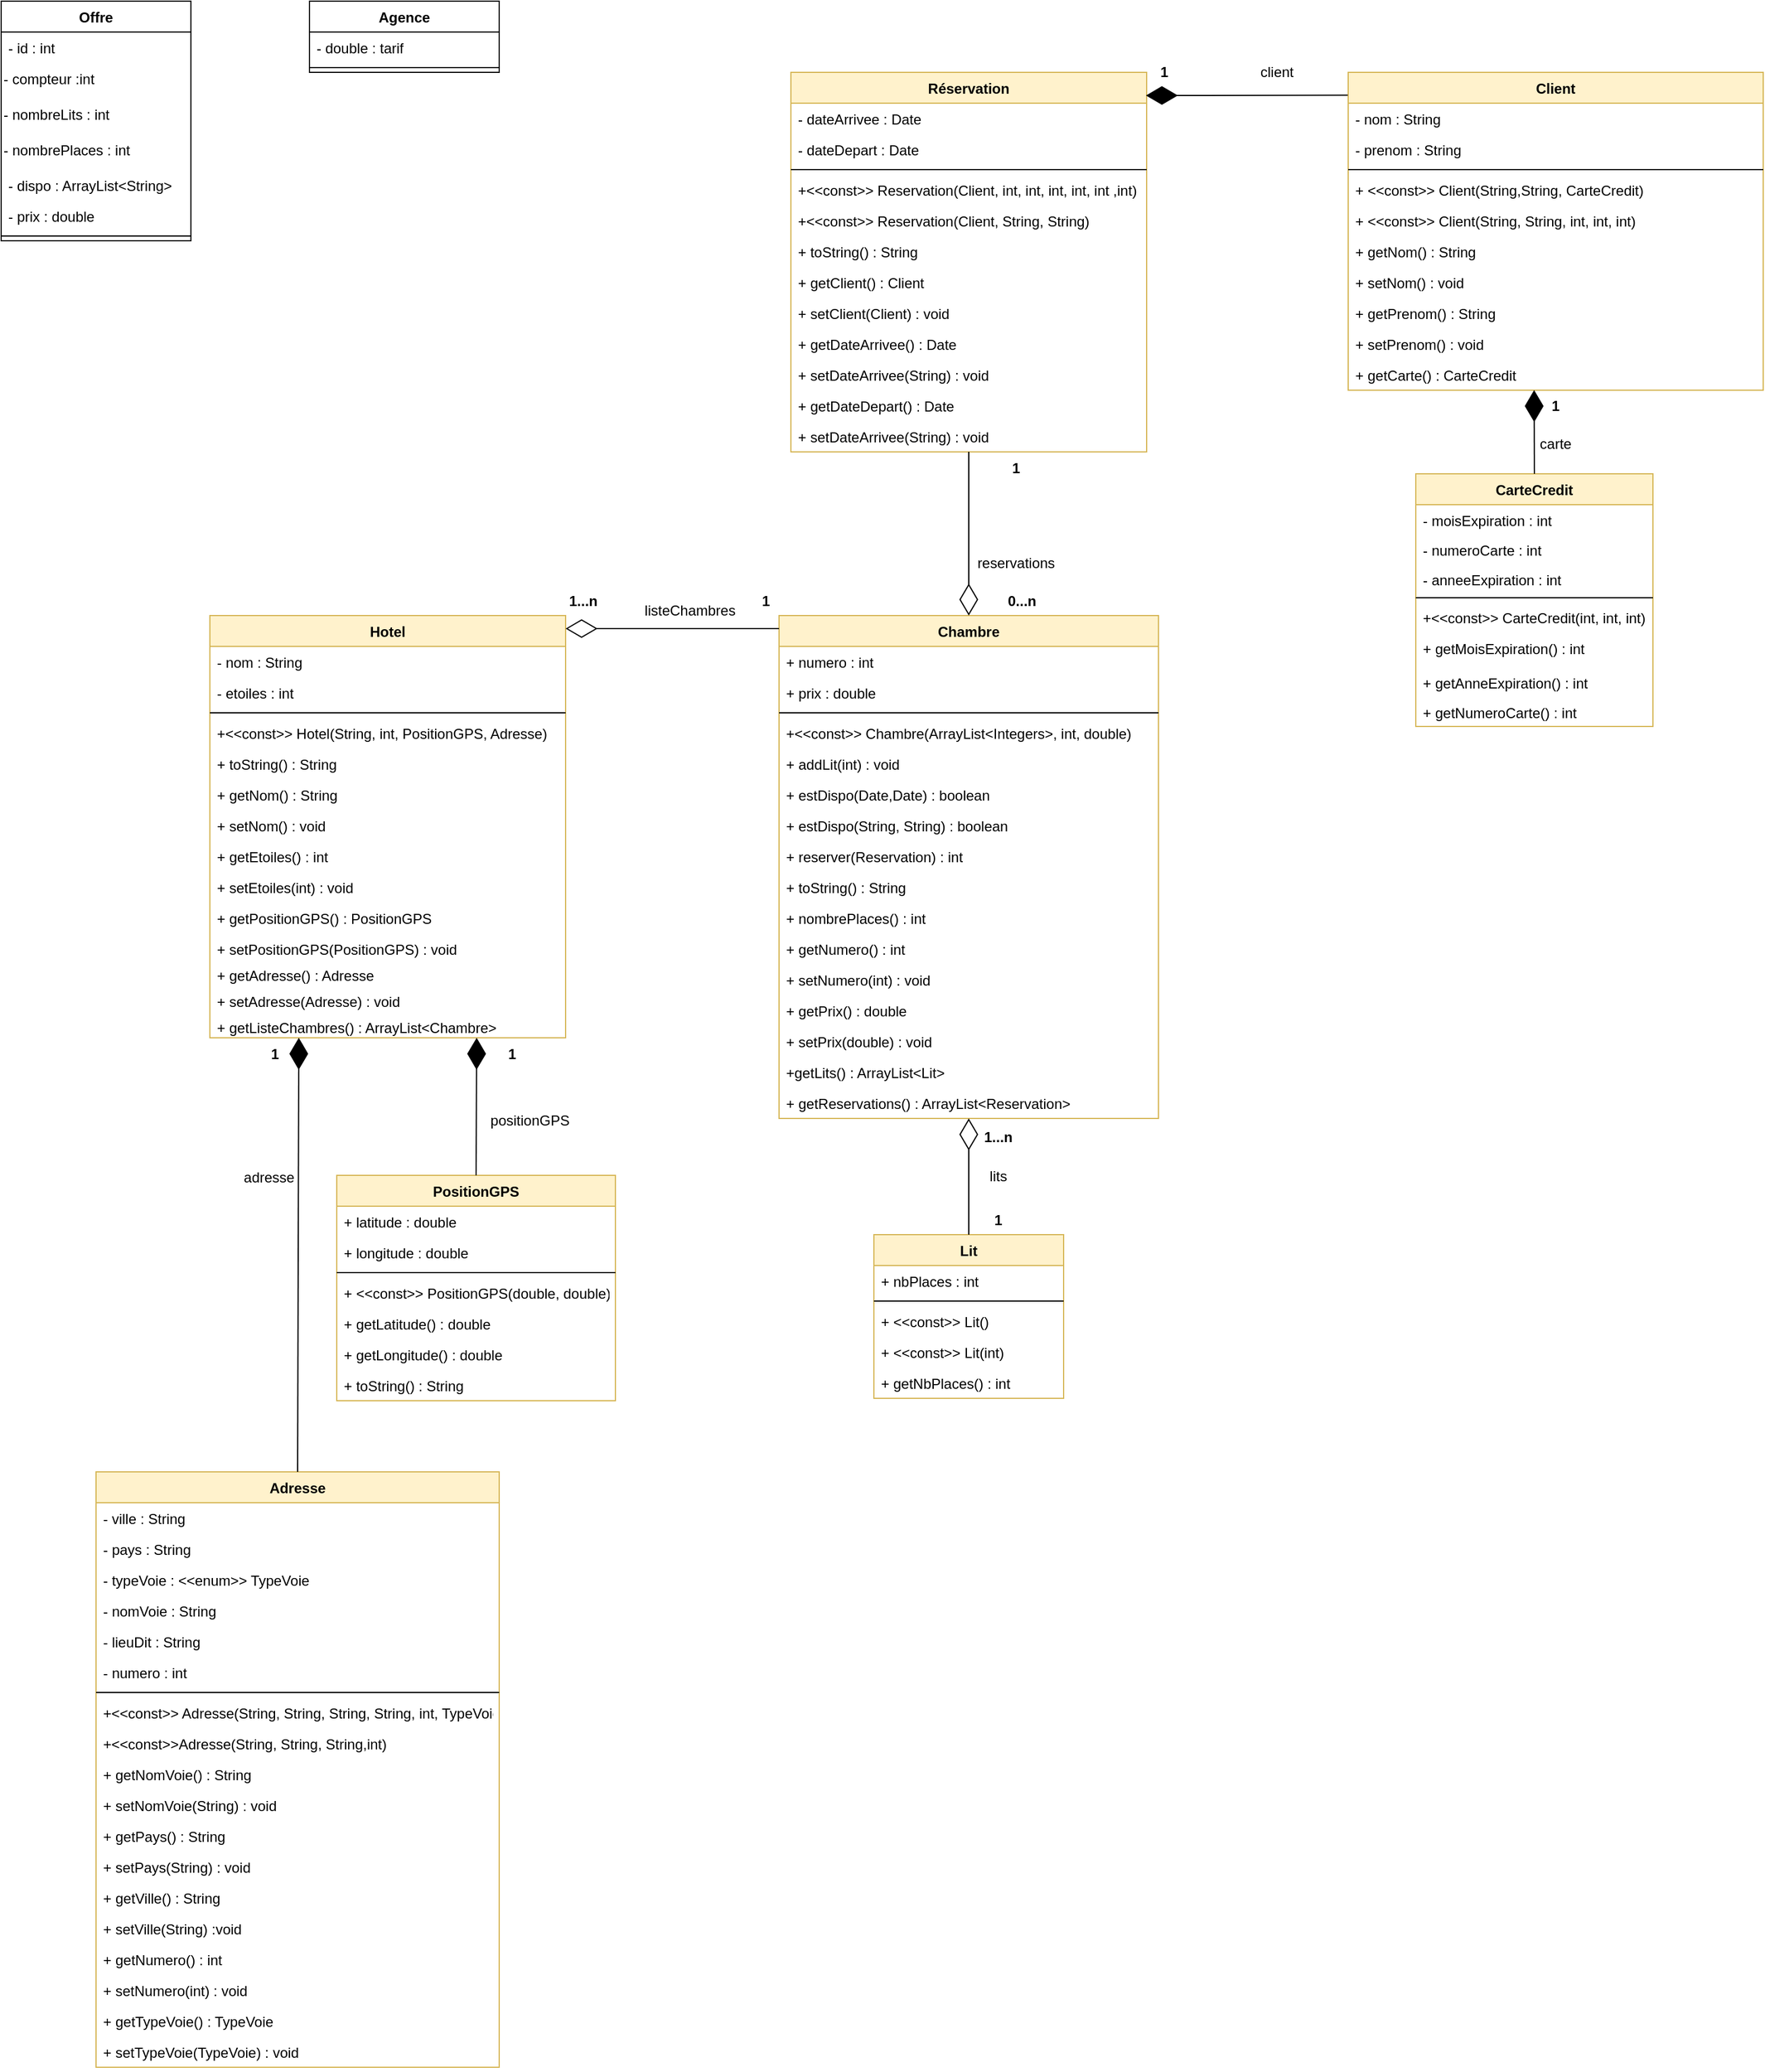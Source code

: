 <mxfile version="15.9.1" type="github">
  <diagram id="Xhoym6ci3_DiR0_Iyr-P" name="Q1.1">
    <mxGraphModel dx="1500" dy="1566" grid="1" gridSize="10" guides="1" tooltips="1" connect="1" arrows="1" fold="1" page="1" pageScale="1" pageWidth="827" pageHeight="1169" math="0" shadow="0">
      <root>
        <mxCell id="0" />
        <mxCell id="1" parent="0" />
        <mxCell id="E9WlgsvLO9TbbXXH-njv-1" value="Hotel" style="swimlane;fontStyle=1;align=center;verticalAlign=top;childLayout=stackLayout;horizontal=1;startSize=26;horizontalStack=0;resizeParent=1;resizeParentMax=0;resizeLast=0;collapsible=1;marginBottom=0;fillColor=#fff2cc;strokeColor=#d6b656;" parent="1" vertex="1">
          <mxGeometry x="-40" y="-112" width="300" height="356" as="geometry" />
        </mxCell>
        <mxCell id="E9WlgsvLO9TbbXXH-njv-2" value="- nom : String" style="text;strokeColor=none;fillColor=none;align=left;verticalAlign=top;spacingLeft=4;spacingRight=4;overflow=hidden;rotatable=0;points=[[0,0.5],[1,0.5]];portConstraint=eastwest;" parent="E9WlgsvLO9TbbXXH-njv-1" vertex="1">
          <mxGeometry y="26" width="300" height="26" as="geometry" />
        </mxCell>
        <mxCell id="E9WlgsvLO9TbbXXH-njv-7" value="- etoiles : int" style="text;strokeColor=none;fillColor=none;align=left;verticalAlign=top;spacingLeft=4;spacingRight=4;overflow=hidden;rotatable=0;points=[[0,0.5],[1,0.5]];portConstraint=eastwest;" parent="E9WlgsvLO9TbbXXH-njv-1" vertex="1">
          <mxGeometry y="52" width="300" height="26" as="geometry" />
        </mxCell>
        <mxCell id="E9WlgsvLO9TbbXXH-njv-3" value="" style="line;strokeWidth=1;fillColor=none;align=left;verticalAlign=middle;spacingTop=-1;spacingLeft=3;spacingRight=3;rotatable=0;labelPosition=right;points=[];portConstraint=eastwest;" parent="E9WlgsvLO9TbbXXH-njv-1" vertex="1">
          <mxGeometry y="78" width="300" height="8" as="geometry" />
        </mxCell>
        <mxCell id="7v6BkQPP-0hGDXtZjxID-53" value="+&lt;&lt;const&gt;&gt; Hotel(String, int, PositionGPS, Adresse)" style="text;strokeColor=none;fillColor=none;align=left;verticalAlign=top;spacingLeft=4;spacingRight=4;overflow=hidden;rotatable=0;points=[[0,0.5],[1,0.5]];portConstraint=eastwest;" parent="E9WlgsvLO9TbbXXH-njv-1" vertex="1">
          <mxGeometry y="86" width="300" height="26" as="geometry" />
        </mxCell>
        <mxCell id="7v6BkQPP-0hGDXtZjxID-54" value="+ toString() : String" style="text;strokeColor=none;fillColor=none;align=left;verticalAlign=top;spacingLeft=4;spacingRight=4;overflow=hidden;rotatable=0;points=[[0,0.5],[1,0.5]];portConstraint=eastwest;" parent="E9WlgsvLO9TbbXXH-njv-1" vertex="1">
          <mxGeometry y="112" width="300" height="26" as="geometry" />
        </mxCell>
        <mxCell id="7v6BkQPP-0hGDXtZjxID-55" value="+ getNom() : String" style="text;strokeColor=none;fillColor=none;align=left;verticalAlign=top;spacingLeft=4;spacingRight=4;overflow=hidden;rotatable=0;points=[[0,0.5],[1,0.5]];portConstraint=eastwest;" parent="E9WlgsvLO9TbbXXH-njv-1" vertex="1">
          <mxGeometry y="138" width="300" height="26" as="geometry" />
        </mxCell>
        <mxCell id="7v6BkQPP-0hGDXtZjxID-56" value="+ setNom() : void" style="text;strokeColor=none;fillColor=none;align=left;verticalAlign=top;spacingLeft=4;spacingRight=4;overflow=hidden;rotatable=0;points=[[0,0.5],[1,0.5]];portConstraint=eastwest;" parent="E9WlgsvLO9TbbXXH-njv-1" vertex="1">
          <mxGeometry y="164" width="300" height="26" as="geometry" />
        </mxCell>
        <mxCell id="7v6BkQPP-0hGDXtZjxID-57" value="+ getEtoiles() : int" style="text;strokeColor=none;fillColor=none;align=left;verticalAlign=top;spacingLeft=4;spacingRight=4;overflow=hidden;rotatable=0;points=[[0,0.5],[1,0.5]];portConstraint=eastwest;" parent="E9WlgsvLO9TbbXXH-njv-1" vertex="1">
          <mxGeometry y="190" width="300" height="26" as="geometry" />
        </mxCell>
        <mxCell id="7v6BkQPP-0hGDXtZjxID-58" value="+ setEtoiles(int) : void" style="text;strokeColor=none;fillColor=none;align=left;verticalAlign=top;spacingLeft=4;spacingRight=4;overflow=hidden;rotatable=0;points=[[0,0.5],[1,0.5]];portConstraint=eastwest;" parent="E9WlgsvLO9TbbXXH-njv-1" vertex="1">
          <mxGeometry y="216" width="300" height="26" as="geometry" />
        </mxCell>
        <mxCell id="7v6BkQPP-0hGDXtZjxID-59" value="+ getPositionGPS() : PositionGPS" style="text;strokeColor=none;fillColor=none;align=left;verticalAlign=top;spacingLeft=4;spacingRight=4;overflow=hidden;rotatable=0;points=[[0,0.5],[1,0.5]];portConstraint=eastwest;" parent="E9WlgsvLO9TbbXXH-njv-1" vertex="1">
          <mxGeometry y="242" width="300" height="26" as="geometry" />
        </mxCell>
        <mxCell id="7v6BkQPP-0hGDXtZjxID-60" value="+ setPositionGPS(PositionGPS) : void" style="text;strokeColor=none;fillColor=none;align=left;verticalAlign=top;spacingLeft=4;spacingRight=4;overflow=hidden;rotatable=0;points=[[0,0.5],[1,0.5]];portConstraint=eastwest;" parent="E9WlgsvLO9TbbXXH-njv-1" vertex="1">
          <mxGeometry y="268" width="300" height="22" as="geometry" />
        </mxCell>
        <mxCell id="7v6BkQPP-0hGDXtZjxID-61" value="+ getAdresse() : Adresse" style="text;strokeColor=none;fillColor=none;align=left;verticalAlign=top;spacingLeft=4;spacingRight=4;overflow=hidden;rotatable=0;points=[[0,0.5],[1,0.5]];portConstraint=eastwest;" parent="E9WlgsvLO9TbbXXH-njv-1" vertex="1">
          <mxGeometry y="290" width="300" height="22" as="geometry" />
        </mxCell>
        <mxCell id="7v6BkQPP-0hGDXtZjxID-62" value="+ setAdresse(Adresse) : void" style="text;strokeColor=none;fillColor=none;align=left;verticalAlign=top;spacingLeft=4;spacingRight=4;overflow=hidden;rotatable=0;points=[[0,0.5],[1,0.5]];portConstraint=eastwest;" parent="E9WlgsvLO9TbbXXH-njv-1" vertex="1">
          <mxGeometry y="312" width="300" height="22" as="geometry" />
        </mxCell>
        <mxCell id="7v6BkQPP-0hGDXtZjxID-63" value="+ getListeChambres() : ArrayList&lt;Chambre&gt;" style="text;strokeColor=none;fillColor=none;align=left;verticalAlign=top;spacingLeft=4;spacingRight=4;overflow=hidden;rotatable=0;points=[[0,0.5],[1,0.5]];portConstraint=eastwest;" parent="E9WlgsvLO9TbbXXH-njv-1" vertex="1">
          <mxGeometry y="334" width="300" height="22" as="geometry" />
        </mxCell>
        <mxCell id="E9WlgsvLO9TbbXXH-njv-8" value="Adresse" style="swimlane;fontStyle=1;align=center;verticalAlign=top;childLayout=stackLayout;horizontal=1;startSize=26;horizontalStack=0;resizeParent=1;resizeParentMax=0;resizeLast=0;collapsible=1;marginBottom=0;fillColor=#fff2cc;strokeColor=#d6b656;" parent="1" vertex="1">
          <mxGeometry x="-136" y="610" width="340" height="502" as="geometry" />
        </mxCell>
        <mxCell id="E9WlgsvLO9TbbXXH-njv-9" value="- ville : String" style="text;strokeColor=none;fillColor=none;align=left;verticalAlign=top;spacingLeft=4;spacingRight=4;overflow=hidden;rotatable=0;points=[[0,0.5],[1,0.5]];portConstraint=eastwest;" parent="E9WlgsvLO9TbbXXH-njv-8" vertex="1">
          <mxGeometry y="26" width="340" height="26" as="geometry" />
        </mxCell>
        <mxCell id="E9WlgsvLO9TbbXXH-njv-12" value="- pays : String" style="text;strokeColor=none;fillColor=none;align=left;verticalAlign=top;spacingLeft=4;spacingRight=4;overflow=hidden;rotatable=0;points=[[0,0.5],[1,0.5]];portConstraint=eastwest;" parent="E9WlgsvLO9TbbXXH-njv-8" vertex="1">
          <mxGeometry y="52" width="340" height="26" as="geometry" />
        </mxCell>
        <mxCell id="E9WlgsvLO9TbbXXH-njv-13" value="- typeVoie : &lt;&lt;enum&gt;&gt; TypeVoie" style="text;strokeColor=none;fillColor=none;align=left;verticalAlign=top;spacingLeft=4;spacingRight=4;overflow=hidden;rotatable=0;points=[[0,0.5],[1,0.5]];portConstraint=eastwest;" parent="E9WlgsvLO9TbbXXH-njv-8" vertex="1">
          <mxGeometry y="78" width="340" height="26" as="geometry" />
        </mxCell>
        <mxCell id="7v6BkQPP-0hGDXtZjxID-36" value="- nomVoie : String" style="text;strokeColor=none;fillColor=none;align=left;verticalAlign=top;spacingLeft=4;spacingRight=4;overflow=hidden;rotatable=0;points=[[0,0.5],[1,0.5]];portConstraint=eastwest;" parent="E9WlgsvLO9TbbXXH-njv-8" vertex="1">
          <mxGeometry y="104" width="340" height="26" as="geometry" />
        </mxCell>
        <mxCell id="E9WlgsvLO9TbbXXH-njv-14" value="- lieuDit : String" style="text;strokeColor=none;fillColor=none;align=left;verticalAlign=top;spacingLeft=4;spacingRight=4;overflow=hidden;rotatable=0;points=[[0,0.5],[1,0.5]];portConstraint=eastwest;" parent="E9WlgsvLO9TbbXXH-njv-8" vertex="1">
          <mxGeometry y="130" width="340" height="26" as="geometry" />
        </mxCell>
        <mxCell id="E9WlgsvLO9TbbXXH-njv-15" value="- numero : int" style="text;strokeColor=none;fillColor=none;align=left;verticalAlign=top;spacingLeft=4;spacingRight=4;overflow=hidden;rotatable=0;points=[[0,0.5],[1,0.5]];portConstraint=eastwest;" parent="E9WlgsvLO9TbbXXH-njv-8" vertex="1">
          <mxGeometry y="156" width="340" height="26" as="geometry" />
        </mxCell>
        <mxCell id="E9WlgsvLO9TbbXXH-njv-10" value="" style="line;strokeWidth=1;fillColor=none;align=left;verticalAlign=middle;spacingTop=-1;spacingLeft=3;spacingRight=3;rotatable=0;labelPosition=right;points=[];portConstraint=eastwest;" parent="E9WlgsvLO9TbbXXH-njv-8" vertex="1">
          <mxGeometry y="182" width="340" height="8" as="geometry" />
        </mxCell>
        <mxCell id="7v6BkQPP-0hGDXtZjxID-37" value="+&lt;&lt;const&gt;&gt; Adresse(String, String, String, String, int, TypeVoie)" style="text;strokeColor=none;fillColor=none;align=left;verticalAlign=top;spacingLeft=4;spacingRight=4;overflow=hidden;rotatable=0;points=[[0,0.5],[1,0.5]];portConstraint=eastwest;" parent="E9WlgsvLO9TbbXXH-njv-8" vertex="1">
          <mxGeometry y="190" width="340" height="26" as="geometry" />
        </mxCell>
        <mxCell id="7v6BkQPP-0hGDXtZjxID-38" value="+&lt;&lt;const&gt;&gt;Adresse(String, String, String,int)" style="text;strokeColor=none;fillColor=none;align=left;verticalAlign=top;spacingLeft=4;spacingRight=4;overflow=hidden;rotatable=0;points=[[0,0.5],[1,0.5]];portConstraint=eastwest;" parent="E9WlgsvLO9TbbXXH-njv-8" vertex="1">
          <mxGeometry y="216" width="340" height="26" as="geometry" />
        </mxCell>
        <mxCell id="7v6BkQPP-0hGDXtZjxID-39" value="+ getNomVoie() : String" style="text;strokeColor=none;fillColor=none;align=left;verticalAlign=top;spacingLeft=4;spacingRight=4;overflow=hidden;rotatable=0;points=[[0,0.5],[1,0.5]];portConstraint=eastwest;" parent="E9WlgsvLO9TbbXXH-njv-8" vertex="1">
          <mxGeometry y="242" width="340" height="26" as="geometry" />
        </mxCell>
        <mxCell id="7v6BkQPP-0hGDXtZjxID-40" value="+ setNomVoie(String) : void" style="text;strokeColor=none;fillColor=none;align=left;verticalAlign=top;spacingLeft=4;spacingRight=4;overflow=hidden;rotatable=0;points=[[0,0.5],[1,0.5]];portConstraint=eastwest;" parent="E9WlgsvLO9TbbXXH-njv-8" vertex="1">
          <mxGeometry y="268" width="340" height="26" as="geometry" />
        </mxCell>
        <mxCell id="7v6BkQPP-0hGDXtZjxID-41" value="+ getPays() : String" style="text;strokeColor=none;fillColor=none;align=left;verticalAlign=top;spacingLeft=4;spacingRight=4;overflow=hidden;rotatable=0;points=[[0,0.5],[1,0.5]];portConstraint=eastwest;" parent="E9WlgsvLO9TbbXXH-njv-8" vertex="1">
          <mxGeometry y="294" width="340" height="26" as="geometry" />
        </mxCell>
        <mxCell id="7v6BkQPP-0hGDXtZjxID-45" value="+ setPays(String) : void" style="text;strokeColor=none;fillColor=none;align=left;verticalAlign=top;spacingLeft=4;spacingRight=4;overflow=hidden;rotatable=0;points=[[0,0.5],[1,0.5]];portConstraint=eastwest;" parent="E9WlgsvLO9TbbXXH-njv-8" vertex="1">
          <mxGeometry y="320" width="340" height="26" as="geometry" />
        </mxCell>
        <mxCell id="7v6BkQPP-0hGDXtZjxID-42" value="+ getVille() : String" style="text;strokeColor=none;fillColor=none;align=left;verticalAlign=top;spacingLeft=4;spacingRight=4;overflow=hidden;rotatable=0;points=[[0,0.5],[1,0.5]];portConstraint=eastwest;" parent="E9WlgsvLO9TbbXXH-njv-8" vertex="1">
          <mxGeometry y="346" width="340" height="26" as="geometry" />
        </mxCell>
        <mxCell id="7v6BkQPP-0hGDXtZjxID-46" value="+ setVille(String) :void" style="text;strokeColor=none;fillColor=none;align=left;verticalAlign=top;spacingLeft=4;spacingRight=4;overflow=hidden;rotatable=0;points=[[0,0.5],[1,0.5]];portConstraint=eastwest;" parent="E9WlgsvLO9TbbXXH-njv-8" vertex="1">
          <mxGeometry y="372" width="340" height="26" as="geometry" />
        </mxCell>
        <mxCell id="7v6BkQPP-0hGDXtZjxID-43" value="+ getNumero() : int" style="text;strokeColor=none;fillColor=none;align=left;verticalAlign=top;spacingLeft=4;spacingRight=4;overflow=hidden;rotatable=0;points=[[0,0.5],[1,0.5]];portConstraint=eastwest;" parent="E9WlgsvLO9TbbXXH-njv-8" vertex="1">
          <mxGeometry y="398" width="340" height="26" as="geometry" />
        </mxCell>
        <mxCell id="7v6BkQPP-0hGDXtZjxID-47" value="+ setNumero(int) : void" style="text;strokeColor=none;fillColor=none;align=left;verticalAlign=top;spacingLeft=4;spacingRight=4;overflow=hidden;rotatable=0;points=[[0,0.5],[1,0.5]];portConstraint=eastwest;" parent="E9WlgsvLO9TbbXXH-njv-8" vertex="1">
          <mxGeometry y="424" width="340" height="26" as="geometry" />
        </mxCell>
        <mxCell id="7v6BkQPP-0hGDXtZjxID-44" value="+ getTypeVoie() : TypeVoie" style="text;strokeColor=none;fillColor=none;align=left;verticalAlign=top;spacingLeft=4;spacingRight=4;overflow=hidden;rotatable=0;points=[[0,0.5],[1,0.5]];portConstraint=eastwest;" parent="E9WlgsvLO9TbbXXH-njv-8" vertex="1">
          <mxGeometry y="450" width="340" height="26" as="geometry" />
        </mxCell>
        <mxCell id="7v6BkQPP-0hGDXtZjxID-48" value="+ setTypeVoie(TypeVoie) : void" style="text;strokeColor=none;fillColor=none;align=left;verticalAlign=top;spacingLeft=4;spacingRight=4;overflow=hidden;rotatable=0;points=[[0,0.5],[1,0.5]];portConstraint=eastwest;" parent="E9WlgsvLO9TbbXXH-njv-8" vertex="1">
          <mxGeometry y="476" width="340" height="26" as="geometry" />
        </mxCell>
        <mxCell id="E9WlgsvLO9TbbXXH-njv-17" value="" style="endArrow=diamondThin;endFill=1;endSize=24;html=1;rounded=0;entryX=0.25;entryY=1;entryDx=0;entryDy=0;exitX=0.5;exitY=0;exitDx=0;exitDy=0;" parent="1" source="E9WlgsvLO9TbbXXH-njv-8" target="E9WlgsvLO9TbbXXH-njv-1" edge="1">
          <mxGeometry width="160" relative="1" as="geometry">
            <mxPoint x="90" y="222" as="sourcePoint" />
            <mxPoint x="360" y="302" as="targetPoint" />
            <Array as="points" />
          </mxGeometry>
        </mxCell>
        <mxCell id="E9WlgsvLO9TbbXXH-njv-18" value="PositionGPS" style="swimlane;fontStyle=1;align=center;verticalAlign=top;childLayout=stackLayout;horizontal=1;startSize=26;horizontalStack=0;resizeParent=1;resizeParentMax=0;resizeLast=0;collapsible=1;marginBottom=0;fillColor=#fff2cc;strokeColor=#d6b656;" parent="1" vertex="1">
          <mxGeometry x="67" y="360" width="235" height="190" as="geometry" />
        </mxCell>
        <mxCell id="E9WlgsvLO9TbbXXH-njv-19" value="+ latitude : double" style="text;strokeColor=none;fillColor=none;align=left;verticalAlign=top;spacingLeft=4;spacingRight=4;overflow=hidden;rotatable=0;points=[[0,0.5],[1,0.5]];portConstraint=eastwest;" parent="E9WlgsvLO9TbbXXH-njv-18" vertex="1">
          <mxGeometry y="26" width="235" height="26" as="geometry" />
        </mxCell>
        <mxCell id="E9WlgsvLO9TbbXXH-njv-20" value="+ longitude : double" style="text;strokeColor=none;fillColor=none;align=left;verticalAlign=top;spacingLeft=4;spacingRight=4;overflow=hidden;rotatable=0;points=[[0,0.5],[1,0.5]];portConstraint=eastwest;" parent="E9WlgsvLO9TbbXXH-njv-18" vertex="1">
          <mxGeometry y="52" width="235" height="26" as="geometry" />
        </mxCell>
        <mxCell id="E9WlgsvLO9TbbXXH-njv-24" value="" style="line;strokeWidth=1;fillColor=none;align=left;verticalAlign=middle;spacingTop=-1;spacingLeft=3;spacingRight=3;rotatable=0;labelPosition=right;points=[];portConstraint=eastwest;" parent="E9WlgsvLO9TbbXXH-njv-18" vertex="1">
          <mxGeometry y="78" width="235" height="8" as="geometry" />
        </mxCell>
        <mxCell id="7v6BkQPP-0hGDXtZjxID-49" value="+ &lt;&lt;const&gt;&gt; PositionGPS(double, double)" style="text;strokeColor=none;fillColor=none;align=left;verticalAlign=top;spacingLeft=4;spacingRight=4;overflow=hidden;rotatable=0;points=[[0,0.5],[1,0.5]];portConstraint=eastwest;" parent="E9WlgsvLO9TbbXXH-njv-18" vertex="1">
          <mxGeometry y="86" width="235" height="26" as="geometry" />
        </mxCell>
        <mxCell id="7v6BkQPP-0hGDXtZjxID-50" value="+ getLatitude() : double" style="text;strokeColor=none;fillColor=none;align=left;verticalAlign=top;spacingLeft=4;spacingRight=4;overflow=hidden;rotatable=0;points=[[0,0.5],[1,0.5]];portConstraint=eastwest;" parent="E9WlgsvLO9TbbXXH-njv-18" vertex="1">
          <mxGeometry y="112" width="235" height="26" as="geometry" />
        </mxCell>
        <mxCell id="7v6BkQPP-0hGDXtZjxID-51" value="+ getLongitude() : double" style="text;strokeColor=none;fillColor=none;align=left;verticalAlign=top;spacingLeft=4;spacingRight=4;overflow=hidden;rotatable=0;points=[[0,0.5],[1,0.5]];portConstraint=eastwest;" parent="E9WlgsvLO9TbbXXH-njv-18" vertex="1">
          <mxGeometry y="138" width="235" height="26" as="geometry" />
        </mxCell>
        <mxCell id="7v6BkQPP-0hGDXtZjxID-52" value="+ toString() : String" style="text;strokeColor=none;fillColor=none;align=left;verticalAlign=top;spacingLeft=4;spacingRight=4;overflow=hidden;rotatable=0;points=[[0,0.5],[1,0.5]];portConstraint=eastwest;" parent="E9WlgsvLO9TbbXXH-njv-18" vertex="1">
          <mxGeometry y="164" width="235" height="26" as="geometry" />
        </mxCell>
        <mxCell id="E9WlgsvLO9TbbXXH-njv-25" value="" style="endArrow=diamondThin;endFill=1;endSize=24;html=1;rounded=0;entryX=0.75;entryY=1;entryDx=0;entryDy=0;exitX=0.5;exitY=0;exitDx=0;exitDy=0;" parent="1" source="E9WlgsvLO9TbbXXH-njv-18" target="E9WlgsvLO9TbbXXH-njv-1" edge="1">
          <mxGeometry width="160" relative="1" as="geometry">
            <mxPoint x="100" y="325" as="sourcePoint" />
            <mxPoint x="370" y="252.0" as="targetPoint" />
            <Array as="points" />
          </mxGeometry>
        </mxCell>
        <mxCell id="E9WlgsvLO9TbbXXH-njv-26" value="1" style="text;align=center;fontStyle=1;verticalAlign=middle;spacingLeft=3;spacingRight=3;strokeColor=none;rotatable=0;points=[[0,0.5],[1,0.5]];portConstraint=eastwest;" parent="1" vertex="1">
          <mxGeometry y="244" width="30" height="26" as="geometry" />
        </mxCell>
        <mxCell id="E9WlgsvLO9TbbXXH-njv-28" value="1" style="text;align=center;fontStyle=1;verticalAlign=middle;spacingLeft=3;spacingRight=3;strokeColor=none;rotatable=0;points=[[0,0.5],[1,0.5]];portConstraint=eastwest;" parent="1" vertex="1">
          <mxGeometry x="200" y="244" width="30" height="26" as="geometry" />
        </mxCell>
        <mxCell id="E9WlgsvLO9TbbXXH-njv-29" value="client" style="text;align=center;fontStyle=0;verticalAlign=middle;spacingLeft=3;spacingRight=3;strokeColor=none;rotatable=0;points=[[0,0.5],[1,0.5]];portConstraint=eastwest;" parent="1" vertex="1">
          <mxGeometry x="820" y="-584" width="80" height="26" as="geometry" />
        </mxCell>
        <mxCell id="E9WlgsvLO9TbbXXH-njv-30" value="adresse" style="text;align=center;fontStyle=0;verticalAlign=middle;spacingLeft=3;spacingRight=3;strokeColor=none;rotatable=0;points=[[0,0.5],[1,0.5]];portConstraint=eastwest;" parent="1" vertex="1">
          <mxGeometry x="-30" y="348" width="80" height="26" as="geometry" />
        </mxCell>
        <mxCell id="E9WlgsvLO9TbbXXH-njv-32" value="Chambre" style="swimlane;fontStyle=1;align=center;verticalAlign=top;childLayout=stackLayout;horizontal=1;startSize=26;horizontalStack=0;resizeParent=1;resizeParentMax=0;resizeLast=0;collapsible=1;marginBottom=0;fillColor=#fff2cc;strokeColor=#d6b656;" parent="1" vertex="1">
          <mxGeometry x="440" y="-112" width="320" height="424" as="geometry" />
        </mxCell>
        <mxCell id="E9WlgsvLO9TbbXXH-njv-33" value="+ numero : int" style="text;strokeColor=none;fillColor=none;align=left;verticalAlign=top;spacingLeft=4;spacingRight=4;overflow=hidden;rotatable=0;points=[[0,0.5],[1,0.5]];portConstraint=eastwest;" parent="E9WlgsvLO9TbbXXH-njv-32" vertex="1">
          <mxGeometry y="26" width="320" height="26" as="geometry" />
        </mxCell>
        <mxCell id="E9WlgsvLO9TbbXXH-njv-81" value="+ prix : double" style="text;strokeColor=none;fillColor=none;align=left;verticalAlign=top;spacingLeft=4;spacingRight=4;overflow=hidden;rotatable=0;points=[[0,0.5],[1,0.5]];portConstraint=eastwest;" parent="E9WlgsvLO9TbbXXH-njv-32" vertex="1">
          <mxGeometry y="52" width="320" height="26" as="geometry" />
        </mxCell>
        <mxCell id="E9WlgsvLO9TbbXXH-njv-34" value="" style="line;strokeWidth=1;fillColor=none;align=left;verticalAlign=middle;spacingTop=-1;spacingLeft=3;spacingRight=3;rotatable=0;labelPosition=right;points=[];portConstraint=eastwest;" parent="E9WlgsvLO9TbbXXH-njv-32" vertex="1">
          <mxGeometry y="78" width="320" height="8" as="geometry" />
        </mxCell>
        <mxCell id="7v6BkQPP-0hGDXtZjxID-25" value="+&lt;&lt;const&gt;&gt; Chambre(ArrayList&lt;Integers&gt;, int, double)" style="text;strokeColor=none;fillColor=none;align=left;verticalAlign=top;spacingLeft=4;spacingRight=4;overflow=hidden;rotatable=0;points=[[0,0.5],[1,0.5]];portConstraint=eastwest;" parent="E9WlgsvLO9TbbXXH-njv-32" vertex="1">
          <mxGeometry y="86" width="320" height="26" as="geometry" />
        </mxCell>
        <mxCell id="7v6BkQPP-0hGDXtZjxID-26" value="+ addLit(int) : void" style="text;strokeColor=none;fillColor=none;align=left;verticalAlign=top;spacingLeft=4;spacingRight=4;overflow=hidden;rotatable=0;points=[[0,0.5],[1,0.5]];portConstraint=eastwest;" parent="E9WlgsvLO9TbbXXH-njv-32" vertex="1">
          <mxGeometry y="112" width="320" height="26" as="geometry" />
        </mxCell>
        <mxCell id="7v6BkQPP-0hGDXtZjxID-27" value="+ estDispo(Date,Date) : boolean" style="text;strokeColor=none;fillColor=none;align=left;verticalAlign=top;spacingLeft=4;spacingRight=4;overflow=hidden;rotatable=0;points=[[0,0.5],[1,0.5]];portConstraint=eastwest;" parent="E9WlgsvLO9TbbXXH-njv-32" vertex="1">
          <mxGeometry y="138" width="320" height="26" as="geometry" />
        </mxCell>
        <mxCell id="7v6BkQPP-0hGDXtZjxID-28" value="+ estDispo(String, String) : boolean" style="text;strokeColor=none;fillColor=none;align=left;verticalAlign=top;spacingLeft=4;spacingRight=4;overflow=hidden;rotatable=0;points=[[0,0.5],[1,0.5]];portConstraint=eastwest;" parent="E9WlgsvLO9TbbXXH-njv-32" vertex="1">
          <mxGeometry y="164" width="320" height="26" as="geometry" />
        </mxCell>
        <mxCell id="7v6BkQPP-0hGDXtZjxID-29" value="+ reserver(Reservation) : int" style="text;strokeColor=none;fillColor=none;align=left;verticalAlign=top;spacingLeft=4;spacingRight=4;overflow=hidden;rotatable=0;points=[[0,0.5],[1,0.5]];portConstraint=eastwest;" parent="E9WlgsvLO9TbbXXH-njv-32" vertex="1">
          <mxGeometry y="190" width="320" height="26" as="geometry" />
        </mxCell>
        <mxCell id="7v6BkQPP-0hGDXtZjxID-65" value="+ toString() : String" style="text;strokeColor=none;fillColor=none;align=left;verticalAlign=top;spacingLeft=4;spacingRight=4;overflow=hidden;rotatable=0;points=[[0,0.5],[1,0.5]];portConstraint=eastwest;" parent="E9WlgsvLO9TbbXXH-njv-32" vertex="1">
          <mxGeometry y="216" width="320" height="26" as="geometry" />
        </mxCell>
        <mxCell id="7v6BkQPP-0hGDXtZjxID-66" value="+ nombrePlaces() : int" style="text;strokeColor=none;fillColor=none;align=left;verticalAlign=top;spacingLeft=4;spacingRight=4;overflow=hidden;rotatable=0;points=[[0,0.5],[1,0.5]];portConstraint=eastwest;" parent="E9WlgsvLO9TbbXXH-njv-32" vertex="1">
          <mxGeometry y="242" width="320" height="26" as="geometry" />
        </mxCell>
        <mxCell id="7v6BkQPP-0hGDXtZjxID-30" value="+ getNumero() : int" style="text;strokeColor=none;fillColor=none;align=left;verticalAlign=top;spacingLeft=4;spacingRight=4;overflow=hidden;rotatable=0;points=[[0,0.5],[1,0.5]];portConstraint=eastwest;" parent="E9WlgsvLO9TbbXXH-njv-32" vertex="1">
          <mxGeometry y="268" width="320" height="26" as="geometry" />
        </mxCell>
        <mxCell id="7v6BkQPP-0hGDXtZjxID-31" value="+ setNumero(int) : void" style="text;strokeColor=none;fillColor=none;align=left;verticalAlign=top;spacingLeft=4;spacingRight=4;overflow=hidden;rotatable=0;points=[[0,0.5],[1,0.5]];portConstraint=eastwest;" parent="E9WlgsvLO9TbbXXH-njv-32" vertex="1">
          <mxGeometry y="294" width="320" height="26" as="geometry" />
        </mxCell>
        <mxCell id="7v6BkQPP-0hGDXtZjxID-32" value="+ getPrix() : double" style="text;strokeColor=none;fillColor=none;align=left;verticalAlign=top;spacingLeft=4;spacingRight=4;overflow=hidden;rotatable=0;points=[[0,0.5],[1,0.5]];portConstraint=eastwest;" parent="E9WlgsvLO9TbbXXH-njv-32" vertex="1">
          <mxGeometry y="320" width="320" height="26" as="geometry" />
        </mxCell>
        <mxCell id="7v6BkQPP-0hGDXtZjxID-33" value="+ setPrix(double) : void " style="text;strokeColor=none;fillColor=none;align=left;verticalAlign=top;spacingLeft=4;spacingRight=4;overflow=hidden;rotatable=0;points=[[0,0.5],[1,0.5]];portConstraint=eastwest;" parent="E9WlgsvLO9TbbXXH-njv-32" vertex="1">
          <mxGeometry y="346" width="320" height="26" as="geometry" />
        </mxCell>
        <mxCell id="7v6BkQPP-0hGDXtZjxID-34" value="+getLits() : ArrayList&lt;Lit&gt;" style="text;strokeColor=none;fillColor=none;align=left;verticalAlign=top;spacingLeft=4;spacingRight=4;overflow=hidden;rotatable=0;points=[[0,0.5],[1,0.5]];portConstraint=eastwest;" parent="E9WlgsvLO9TbbXXH-njv-32" vertex="1">
          <mxGeometry y="372" width="320" height="26" as="geometry" />
        </mxCell>
        <mxCell id="7v6BkQPP-0hGDXtZjxID-35" value="+ getReservations() : ArrayList&lt;Reservation&gt;" style="text;strokeColor=none;fillColor=none;align=left;verticalAlign=top;spacingLeft=4;spacingRight=4;overflow=hidden;rotatable=0;points=[[0,0.5],[1,0.5]];portConstraint=eastwest;" parent="E9WlgsvLO9TbbXXH-njv-32" vertex="1">
          <mxGeometry y="398" width="320" height="26" as="geometry" />
        </mxCell>
        <mxCell id="E9WlgsvLO9TbbXXH-njv-36" value="Lit" style="swimlane;fontStyle=1;align=center;verticalAlign=top;childLayout=stackLayout;horizontal=1;startSize=26;horizontalStack=0;resizeParent=1;resizeParentMax=0;resizeLast=0;collapsible=1;marginBottom=0;fillColor=#fff2cc;strokeColor=#d6b656;" parent="1" vertex="1">
          <mxGeometry x="520" y="410" width="160" height="138" as="geometry" />
        </mxCell>
        <mxCell id="E9WlgsvLO9TbbXXH-njv-37" value="+ nbPlaces : int" style="text;strokeColor=none;fillColor=none;align=left;verticalAlign=top;spacingLeft=4;spacingRight=4;overflow=hidden;rotatable=0;points=[[0,0.5],[1,0.5]];portConstraint=eastwest;" parent="E9WlgsvLO9TbbXXH-njv-36" vertex="1">
          <mxGeometry y="26" width="160" height="26" as="geometry" />
        </mxCell>
        <mxCell id="E9WlgsvLO9TbbXXH-njv-38" value="" style="line;strokeWidth=1;fillColor=none;align=left;verticalAlign=middle;spacingTop=-1;spacingLeft=3;spacingRight=3;rotatable=0;labelPosition=right;points=[];portConstraint=eastwest;" parent="E9WlgsvLO9TbbXXH-njv-36" vertex="1">
          <mxGeometry y="52" width="160" height="8" as="geometry" />
        </mxCell>
        <mxCell id="7v6BkQPP-0hGDXtZjxID-13" value="+ &lt;&lt;const&gt;&gt; Lit()" style="text;strokeColor=none;fillColor=none;align=left;verticalAlign=top;spacingLeft=4;spacingRight=4;overflow=hidden;rotatable=0;points=[[0,0.5],[1,0.5]];portConstraint=eastwest;" parent="E9WlgsvLO9TbbXXH-njv-36" vertex="1">
          <mxGeometry y="60" width="160" height="26" as="geometry" />
        </mxCell>
        <mxCell id="7v6BkQPP-0hGDXtZjxID-14" value="+ &lt;&lt;const&gt;&gt; Lit(int)" style="text;strokeColor=none;fillColor=none;align=left;verticalAlign=top;spacingLeft=4;spacingRight=4;overflow=hidden;rotatable=0;points=[[0,0.5],[1,0.5]];portConstraint=eastwest;" parent="E9WlgsvLO9TbbXXH-njv-36" vertex="1">
          <mxGeometry y="86" width="160" height="26" as="geometry" />
        </mxCell>
        <mxCell id="7v6BkQPP-0hGDXtZjxID-1" value="+ getNbPlaces() : int" style="text;strokeColor=none;fillColor=none;align=left;verticalAlign=top;spacingLeft=4;spacingRight=4;overflow=hidden;rotatable=0;points=[[0,0.5],[1,0.5]];portConstraint=eastwest;" parent="E9WlgsvLO9TbbXXH-njv-36" vertex="1">
          <mxGeometry y="112" width="160" height="26" as="geometry" />
        </mxCell>
        <mxCell id="E9WlgsvLO9TbbXXH-njv-42" value="" style="endArrow=diamondThin;endFill=0;endSize=24;html=1;rounded=0;entryX=0.5;entryY=1;entryDx=0;entryDy=0;exitX=0.5;exitY=0;exitDx=0;exitDy=0;" parent="1" source="E9WlgsvLO9TbbXXH-njv-36" target="E9WlgsvLO9TbbXXH-njv-32" edge="1">
          <mxGeometry width="160" relative="1" as="geometry">
            <mxPoint x="340" y="210" as="sourcePoint" />
            <mxPoint x="500" y="210" as="targetPoint" />
          </mxGeometry>
        </mxCell>
        <mxCell id="E9WlgsvLO9TbbXXH-njv-44" value="lits" style="text;align=center;fontStyle=0;verticalAlign=middle;spacingLeft=3;spacingRight=3;strokeColor=none;rotatable=0;points=[[0,0.5],[1,0.5]];portConstraint=eastwest;" parent="1" vertex="1">
          <mxGeometry x="585" y="346" width="80" height="28" as="geometry" />
        </mxCell>
        <mxCell id="E9WlgsvLO9TbbXXH-njv-47" value="1...n" style="text;align=center;fontStyle=1;verticalAlign=middle;spacingLeft=3;spacingRight=3;strokeColor=none;rotatable=0;points=[[0,0.5],[1,0.5]];portConstraint=eastwest;" parent="1" vertex="1">
          <mxGeometry x="610" y="314" width="30" height="26" as="geometry" />
        </mxCell>
        <mxCell id="E9WlgsvLO9TbbXXH-njv-48" value="1" style="text;align=center;fontStyle=1;verticalAlign=middle;spacingLeft=3;spacingRight=3;strokeColor=none;rotatable=0;points=[[0,0.5],[1,0.5]];portConstraint=eastwest;" parent="1" vertex="1">
          <mxGeometry x="610" y="384" width="30" height="26" as="geometry" />
        </mxCell>
        <mxCell id="E9WlgsvLO9TbbXXH-njv-49" value="" style="endArrow=diamondThin;endFill=0;endSize=24;html=1;rounded=0;entryX=1;entryY=0;entryDx=0;entryDy=0;" parent="1" edge="1">
          <mxGeometry width="160" relative="1" as="geometry">
            <mxPoint x="440" y="-101" as="sourcePoint" />
            <mxPoint x="260" y="-101" as="targetPoint" />
          </mxGeometry>
        </mxCell>
        <mxCell id="E9WlgsvLO9TbbXXH-njv-50" value="1...n" style="text;align=center;fontStyle=1;verticalAlign=middle;spacingLeft=3;spacingRight=3;strokeColor=none;rotatable=0;points=[[0,0.5],[1,0.5]];portConstraint=eastwest;" parent="1" vertex="1">
          <mxGeometry x="260" y="-138" width="30" height="26" as="geometry" />
        </mxCell>
        <mxCell id="E9WlgsvLO9TbbXXH-njv-51" value="1" style="text;align=center;fontStyle=1;verticalAlign=middle;spacingLeft=3;spacingRight=3;strokeColor=none;rotatable=0;points=[[0,0.5],[1,0.5]];portConstraint=eastwest;" parent="1" vertex="1">
          <mxGeometry x="414" y="-138" width="30" height="26" as="geometry" />
        </mxCell>
        <mxCell id="E9WlgsvLO9TbbXXH-njv-53" value="Réservation" style="swimlane;fontStyle=1;align=center;verticalAlign=top;childLayout=stackLayout;horizontal=1;startSize=26;horizontalStack=0;resizeParent=1;resizeParentMax=0;resizeLast=0;collapsible=1;marginBottom=0;fillColor=#fff2cc;strokeColor=#d6b656;" parent="1" vertex="1">
          <mxGeometry x="450" y="-570" width="300" height="320" as="geometry">
            <mxRectangle x="370" y="-160" width="150" height="26" as="alternateBounds" />
          </mxGeometry>
        </mxCell>
        <mxCell id="E9WlgsvLO9TbbXXH-njv-57" value="- dateArrivee : Date" style="text;strokeColor=none;fillColor=none;align=left;verticalAlign=top;spacingLeft=4;spacingRight=4;overflow=hidden;rotatable=0;points=[[0,0.5],[1,0.5]];portConstraint=eastwest;" parent="E9WlgsvLO9TbbXXH-njv-53" vertex="1">
          <mxGeometry y="26" width="300" height="26" as="geometry" />
        </mxCell>
        <mxCell id="E9WlgsvLO9TbbXXH-njv-58" value="- dateDepart : Date" style="text;strokeColor=none;fillColor=none;align=left;verticalAlign=top;spacingLeft=4;spacingRight=4;overflow=hidden;rotatable=0;points=[[0,0.5],[1,0.5]];portConstraint=eastwest;" parent="E9WlgsvLO9TbbXXH-njv-53" vertex="1">
          <mxGeometry y="52" width="300" height="26" as="geometry" />
        </mxCell>
        <mxCell id="E9WlgsvLO9TbbXXH-njv-55" value="" style="line;strokeWidth=1;fillColor=none;align=left;verticalAlign=middle;spacingTop=-1;spacingLeft=3;spacingRight=3;rotatable=0;labelPosition=right;points=[];portConstraint=eastwest;" parent="E9WlgsvLO9TbbXXH-njv-53" vertex="1">
          <mxGeometry y="78" width="300" height="8" as="geometry" />
        </mxCell>
        <mxCell id="7v6BkQPP-0hGDXtZjxID-16" value="+&lt;&lt;const&gt;&gt; Reservation(Client, int, int, int, int, int ,int)" style="text;strokeColor=none;fillColor=none;align=left;verticalAlign=top;spacingLeft=4;spacingRight=4;overflow=hidden;rotatable=0;points=[[0,0.5],[1,0.5]];portConstraint=eastwest;" parent="E9WlgsvLO9TbbXXH-njv-53" vertex="1">
          <mxGeometry y="86" width="300" height="26" as="geometry" />
        </mxCell>
        <mxCell id="7v6BkQPP-0hGDXtZjxID-17" value="+&lt;&lt;const&gt;&gt; Reservation(Client, String, String)" style="text;strokeColor=none;fillColor=none;align=left;verticalAlign=top;spacingLeft=4;spacingRight=4;overflow=hidden;rotatable=0;points=[[0,0.5],[1,0.5]];portConstraint=eastwest;" parent="E9WlgsvLO9TbbXXH-njv-53" vertex="1">
          <mxGeometry y="112" width="300" height="26" as="geometry" />
        </mxCell>
        <mxCell id="7v6BkQPP-0hGDXtZjxID-68" value="+ toString() : String" style="text;strokeColor=none;fillColor=none;align=left;verticalAlign=top;spacingLeft=4;spacingRight=4;overflow=hidden;rotatable=0;points=[[0,0.5],[1,0.5]];portConstraint=eastwest;" parent="E9WlgsvLO9TbbXXH-njv-53" vertex="1">
          <mxGeometry y="138" width="300" height="26" as="geometry" />
        </mxCell>
        <mxCell id="7v6BkQPP-0hGDXtZjxID-18" value="+ getClient() : Client" style="text;strokeColor=none;fillColor=none;align=left;verticalAlign=top;spacingLeft=4;spacingRight=4;overflow=hidden;rotatable=0;points=[[0,0.5],[1,0.5]];portConstraint=eastwest;" parent="E9WlgsvLO9TbbXXH-njv-53" vertex="1">
          <mxGeometry y="164" width="300" height="26" as="geometry" />
        </mxCell>
        <mxCell id="7v6BkQPP-0hGDXtZjxID-19" value="+ setClient(Client) : void" style="text;strokeColor=none;fillColor=none;align=left;verticalAlign=top;spacingLeft=4;spacingRight=4;overflow=hidden;rotatable=0;points=[[0,0.5],[1,0.5]];portConstraint=eastwest;" parent="E9WlgsvLO9TbbXXH-njv-53" vertex="1">
          <mxGeometry y="190" width="300" height="26" as="geometry" />
        </mxCell>
        <mxCell id="7v6BkQPP-0hGDXtZjxID-20" value="+ getDateArrivee() : Date" style="text;strokeColor=none;fillColor=none;align=left;verticalAlign=top;spacingLeft=4;spacingRight=4;overflow=hidden;rotatable=0;points=[[0,0.5],[1,0.5]];portConstraint=eastwest;" parent="E9WlgsvLO9TbbXXH-njv-53" vertex="1">
          <mxGeometry y="216" width="300" height="26" as="geometry" />
        </mxCell>
        <mxCell id="7v6BkQPP-0hGDXtZjxID-21" value="+ setDateArrivee(String) : void" style="text;strokeColor=none;fillColor=none;align=left;verticalAlign=top;spacingLeft=4;spacingRight=4;overflow=hidden;rotatable=0;points=[[0,0.5],[1,0.5]];portConstraint=eastwest;" parent="E9WlgsvLO9TbbXXH-njv-53" vertex="1">
          <mxGeometry y="242" width="300" height="26" as="geometry" />
        </mxCell>
        <mxCell id="7v6BkQPP-0hGDXtZjxID-22" value="+ getDateDepart() : Date" style="text;strokeColor=none;fillColor=none;align=left;verticalAlign=top;spacingLeft=4;spacingRight=4;overflow=hidden;rotatable=0;points=[[0,0.5],[1,0.5]];portConstraint=eastwest;" parent="E9WlgsvLO9TbbXXH-njv-53" vertex="1">
          <mxGeometry y="268" width="300" height="26" as="geometry" />
        </mxCell>
        <mxCell id="7v6BkQPP-0hGDXtZjxID-23" value="+ setDateArrivee(String) : void" style="text;strokeColor=none;fillColor=none;align=left;verticalAlign=top;spacingLeft=4;spacingRight=4;overflow=hidden;rotatable=0;points=[[0,0.5],[1,0.5]];portConstraint=eastwest;" parent="E9WlgsvLO9TbbXXH-njv-53" vertex="1">
          <mxGeometry y="294" width="300" height="26" as="geometry" />
        </mxCell>
        <mxCell id="E9WlgsvLO9TbbXXH-njv-59" value="Client" style="swimlane;fontStyle=1;align=center;verticalAlign=top;childLayout=stackLayout;horizontal=1;startSize=26;horizontalStack=0;resizeParent=1;resizeParentMax=0;resizeLast=0;collapsible=1;marginBottom=0;fillColor=#fff2cc;strokeColor=#d6b656;" parent="1" vertex="1">
          <mxGeometry x="920" y="-570" width="350" height="268" as="geometry" />
        </mxCell>
        <mxCell id="E9WlgsvLO9TbbXXH-njv-60" value="- nom : String" style="text;strokeColor=none;fillColor=none;align=left;verticalAlign=top;spacingLeft=4;spacingRight=4;overflow=hidden;rotatable=0;points=[[0,0.5],[1,0.5]];portConstraint=eastwest;" parent="E9WlgsvLO9TbbXXH-njv-59" vertex="1">
          <mxGeometry y="26" width="350" height="26" as="geometry" />
        </mxCell>
        <mxCell id="E9WlgsvLO9TbbXXH-njv-63" value="- prenom : String" style="text;strokeColor=none;fillColor=none;align=left;verticalAlign=top;spacingLeft=4;spacingRight=4;overflow=hidden;rotatable=0;points=[[0,0.5],[1,0.5]];portConstraint=eastwest;" parent="E9WlgsvLO9TbbXXH-njv-59" vertex="1">
          <mxGeometry y="52" width="350" height="26" as="geometry" />
        </mxCell>
        <mxCell id="E9WlgsvLO9TbbXXH-njv-61" value="" style="line;strokeWidth=1;fillColor=none;align=left;verticalAlign=middle;spacingTop=-1;spacingLeft=3;spacingRight=3;rotatable=0;labelPosition=right;points=[];portConstraint=eastwest;" parent="E9WlgsvLO9TbbXXH-njv-59" vertex="1">
          <mxGeometry y="78" width="350" height="8" as="geometry" />
        </mxCell>
        <mxCell id="7v6BkQPP-0hGDXtZjxID-6" value="+ &lt;&lt;const&gt;&gt; Client(String,String, CarteCredit)" style="text;strokeColor=none;fillColor=none;align=left;verticalAlign=top;spacingLeft=4;spacingRight=4;overflow=hidden;rotatable=0;points=[[0,0.5],[1,0.5]];portConstraint=eastwest;" parent="E9WlgsvLO9TbbXXH-njv-59" vertex="1">
          <mxGeometry y="86" width="350" height="26" as="geometry" />
        </mxCell>
        <mxCell id="7v6BkQPP-0hGDXtZjxID-7" value="+ &lt;&lt;const&gt;&gt; Client(String, String, int, int, int)" style="text;strokeColor=none;fillColor=none;align=left;verticalAlign=top;spacingLeft=4;spacingRight=4;overflow=hidden;rotatable=0;points=[[0,0.5],[1,0.5]];portConstraint=eastwest;" parent="E9WlgsvLO9TbbXXH-njv-59" vertex="1">
          <mxGeometry y="112" width="350" height="26" as="geometry" />
        </mxCell>
        <mxCell id="7v6BkQPP-0hGDXtZjxID-8" value="+ getNom() : String" style="text;strokeColor=none;fillColor=none;align=left;verticalAlign=top;spacingLeft=4;spacingRight=4;overflow=hidden;rotatable=0;points=[[0,0.5],[1,0.5]];portConstraint=eastwest;" parent="E9WlgsvLO9TbbXXH-njv-59" vertex="1">
          <mxGeometry y="138" width="350" height="26" as="geometry" />
        </mxCell>
        <mxCell id="7v6BkQPP-0hGDXtZjxID-9" value="+ setNom() : void" style="text;strokeColor=none;fillColor=none;align=left;verticalAlign=top;spacingLeft=4;spacingRight=4;overflow=hidden;rotatable=0;points=[[0,0.5],[1,0.5]];portConstraint=eastwest;" parent="E9WlgsvLO9TbbXXH-njv-59" vertex="1">
          <mxGeometry y="164" width="350" height="26" as="geometry" />
        </mxCell>
        <mxCell id="7v6BkQPP-0hGDXtZjxID-10" value="+ getPrenom() : String" style="text;strokeColor=none;fillColor=none;align=left;verticalAlign=top;spacingLeft=4;spacingRight=4;overflow=hidden;rotatable=0;points=[[0,0.5],[1,0.5]];portConstraint=eastwest;" parent="E9WlgsvLO9TbbXXH-njv-59" vertex="1">
          <mxGeometry y="190" width="350" height="26" as="geometry" />
        </mxCell>
        <mxCell id="7v6BkQPP-0hGDXtZjxID-11" value="+ setPrenom() : void" style="text;strokeColor=none;fillColor=none;align=left;verticalAlign=top;spacingLeft=4;spacingRight=4;overflow=hidden;rotatable=0;points=[[0,0.5],[1,0.5]];portConstraint=eastwest;" parent="E9WlgsvLO9TbbXXH-njv-59" vertex="1">
          <mxGeometry y="216" width="350" height="26" as="geometry" />
        </mxCell>
        <mxCell id="7v6BkQPP-0hGDXtZjxID-12" value="+ getCarte() : CarteCredit" style="text;strokeColor=none;fillColor=none;align=left;verticalAlign=top;spacingLeft=4;spacingRight=4;overflow=hidden;rotatable=0;points=[[0,0.5],[1,0.5]];portConstraint=eastwest;" parent="E9WlgsvLO9TbbXXH-njv-59" vertex="1">
          <mxGeometry y="242" width="350" height="26" as="geometry" />
        </mxCell>
        <mxCell id="E9WlgsvLO9TbbXXH-njv-64" value="" style="endArrow=diamondThin;endFill=1;endSize=24;html=1;rounded=0;entryX=0.998;entryY=0.061;entryDx=0;entryDy=0;entryPerimeter=0;exitX=-0.001;exitY=0.072;exitDx=0;exitDy=0;exitPerimeter=0;" parent="1" source="E9WlgsvLO9TbbXXH-njv-59" target="E9WlgsvLO9TbbXXH-njv-53" edge="1">
          <mxGeometry width="160" relative="1" as="geometry">
            <mxPoint x="1080" y="-578" as="sourcePoint" />
            <mxPoint x="763.5" y="-281" as="targetPoint" />
            <Array as="points" />
          </mxGeometry>
        </mxCell>
        <mxCell id="E9WlgsvLO9TbbXXH-njv-65" value="1" style="text;align=center;fontStyle=1;verticalAlign=middle;spacingLeft=3;spacingRight=3;strokeColor=none;rotatable=0;points=[[0,0.5],[1,0.5]];portConstraint=eastwest;" parent="1" vertex="1">
          <mxGeometry x="1080" y="-302" width="30" height="25" as="geometry" />
        </mxCell>
        <mxCell id="E9WlgsvLO9TbbXXH-njv-66" value="positionGPS" style="text;align=center;fontStyle=0;verticalAlign=middle;spacingLeft=3;spacingRight=3;strokeColor=none;rotatable=0;points=[[0,0.5],[1,0.5]];portConstraint=eastwest;" parent="1" vertex="1">
          <mxGeometry x="190" y="300" width="80" height="26" as="geometry" />
        </mxCell>
        <mxCell id="E9WlgsvLO9TbbXXH-njv-70" value="" style="endArrow=diamondThin;endFill=0;endSize=24;html=1;rounded=0;entryX=0.5;entryY=0;entryDx=0;entryDy=0;exitX=0.5;exitY=1;exitDx=0;exitDy=0;" parent="1" source="E9WlgsvLO9TbbXXH-njv-53" target="E9WlgsvLO9TbbXXH-njv-32" edge="1">
          <mxGeometry width="160" relative="1" as="geometry">
            <mxPoint x="540" y="80" as="sourcePoint" />
            <mxPoint x="700" y="80" as="targetPoint" />
          </mxGeometry>
        </mxCell>
        <mxCell id="E9WlgsvLO9TbbXXH-njv-71" value="1" style="text;align=center;fontStyle=1;verticalAlign=middle;spacingLeft=3;spacingRight=3;strokeColor=none;rotatable=0;points=[[0,0.5],[1,0.5]];portConstraint=eastwest;" parent="1" vertex="1">
          <mxGeometry x="625" y="-250" width="30" height="26" as="geometry" />
        </mxCell>
        <mxCell id="E9WlgsvLO9TbbXXH-njv-72" value="0...n" style="text;align=center;fontStyle=1;verticalAlign=middle;spacingLeft=3;spacingRight=3;strokeColor=none;rotatable=0;points=[[0,0.5],[1,0.5]];portConstraint=eastwest;" parent="1" vertex="1">
          <mxGeometry x="630" y="-138" width="30" height="26" as="geometry" />
        </mxCell>
        <mxCell id="E9WlgsvLO9TbbXXH-njv-73" value="CarteCredit" style="swimlane;fontStyle=1;align=center;verticalAlign=top;childLayout=stackLayout;horizontal=1;startSize=26;horizontalStack=0;resizeParent=1;resizeParentMax=0;resizeLast=0;collapsible=1;marginBottom=0;fillColor=#fff2cc;strokeColor=#d6b656;" parent="1" vertex="1">
          <mxGeometry x="977" y="-231.5" width="200" height="213" as="geometry" />
        </mxCell>
        <mxCell id="E9WlgsvLO9TbbXXH-njv-68" value="- moisExpiration : int" style="text;strokeColor=none;fillColor=none;align=left;verticalAlign=top;spacingLeft=4;spacingRight=4;overflow=hidden;rotatable=0;points=[[0,0.5],[1,0.5]];portConstraint=eastwest;" parent="E9WlgsvLO9TbbXXH-njv-73" vertex="1">
          <mxGeometry y="26" width="200" height="25" as="geometry" />
        </mxCell>
        <mxCell id="E9WlgsvLO9TbbXXH-njv-67" value="- numeroCarte : int" style="text;strokeColor=none;fillColor=none;align=left;verticalAlign=top;spacingLeft=4;spacingRight=4;overflow=hidden;rotatable=0;points=[[0,0.5],[1,0.5]];portConstraint=eastwest;" parent="E9WlgsvLO9TbbXXH-njv-73" vertex="1">
          <mxGeometry y="51" width="200" height="25" as="geometry" />
        </mxCell>
        <mxCell id="E9WlgsvLO9TbbXXH-njv-69" value="- anneeExpiration : int" style="text;strokeColor=none;fillColor=none;align=left;verticalAlign=top;spacingLeft=4;spacingRight=4;overflow=hidden;rotatable=0;points=[[0,0.5],[1,0.5]];portConstraint=eastwest;" parent="E9WlgsvLO9TbbXXH-njv-73" vertex="1">
          <mxGeometry y="76" width="200" height="25" as="geometry" />
        </mxCell>
        <mxCell id="E9WlgsvLO9TbbXXH-njv-75" value="" style="line;strokeWidth=1;fillColor=none;align=left;verticalAlign=middle;spacingTop=-1;spacingLeft=3;spacingRight=3;rotatable=0;labelPosition=right;points=[];portConstraint=eastwest;" parent="E9WlgsvLO9TbbXXH-njv-73" vertex="1">
          <mxGeometry y="101" width="200" height="7" as="geometry" />
        </mxCell>
        <mxCell id="7v6BkQPP-0hGDXtZjxID-15" value="+&lt;&lt;const&gt;&gt; CarteCredit(int, int, int)" style="text;strokeColor=none;fillColor=none;align=left;verticalAlign=top;spacingLeft=4;spacingRight=4;overflow=hidden;rotatable=0;points=[[0,0.5],[1,0.5]];portConstraint=eastwest;" parent="E9WlgsvLO9TbbXXH-njv-73" vertex="1">
          <mxGeometry y="108" width="200" height="26" as="geometry" />
        </mxCell>
        <mxCell id="7v6BkQPP-0hGDXtZjxID-2" value="+ getMoisExpiration() : int" style="text;strokeColor=none;fillColor=none;align=left;verticalAlign=top;spacingLeft=4;spacingRight=4;overflow=hidden;rotatable=0;points=[[0,0.5],[1,0.5]];portConstraint=eastwest;" parent="E9WlgsvLO9TbbXXH-njv-73" vertex="1">
          <mxGeometry y="134" width="200" height="29" as="geometry" />
        </mxCell>
        <mxCell id="7v6BkQPP-0hGDXtZjxID-3" value="+ getAnneExpiration() : int" style="text;strokeColor=none;fillColor=none;align=left;verticalAlign=top;spacingLeft=4;spacingRight=4;overflow=hidden;rotatable=0;points=[[0,0.5],[1,0.5]];portConstraint=eastwest;" parent="E9WlgsvLO9TbbXXH-njv-73" vertex="1">
          <mxGeometry y="163" width="200" height="25" as="geometry" />
        </mxCell>
        <mxCell id="7v6BkQPP-0hGDXtZjxID-4" value="+ getNumeroCarte() : int" style="text;strokeColor=none;fillColor=none;align=left;verticalAlign=top;spacingLeft=4;spacingRight=4;overflow=hidden;rotatable=0;points=[[0,0.5],[1,0.5]];portConstraint=eastwest;" parent="E9WlgsvLO9TbbXXH-njv-73" vertex="1">
          <mxGeometry y="188" width="200" height="25" as="geometry" />
        </mxCell>
        <mxCell id="E9WlgsvLO9TbbXXH-njv-76" value="" style="endArrow=diamondThin;endFill=1;endSize=24;html=1;rounded=0;exitX=0.5;exitY=0;exitDx=0;exitDy=0;entryX=0.448;entryY=0.996;entryDx=0;entryDy=0;entryPerimeter=0;" parent="1" source="E9WlgsvLO9TbbXXH-njv-73" target="7v6BkQPP-0hGDXtZjxID-12" edge="1">
          <mxGeometry width="160" relative="1" as="geometry">
            <mxPoint x="1256.5" y="33" as="sourcePoint" />
            <mxPoint x="1236.5" y="-310" as="targetPoint" />
            <Array as="points" />
          </mxGeometry>
        </mxCell>
        <mxCell id="E9WlgsvLO9TbbXXH-njv-77" value="1" style="text;align=center;fontStyle=1;verticalAlign=middle;spacingLeft=3;spacingRight=3;strokeColor=none;rotatable=0;points=[[0,0.5],[1,0.5]];portConstraint=eastwest;" parent="1" vertex="1">
          <mxGeometry x="750" y="-584" width="30" height="26" as="geometry" />
        </mxCell>
        <mxCell id="E9WlgsvLO9TbbXXH-njv-78" value="carte" style="text;align=center;fontStyle=0;verticalAlign=middle;spacingLeft=3;spacingRight=3;strokeColor=none;rotatable=0;points=[[0,0.5],[1,0.5]];portConstraint=eastwest;" parent="1" vertex="1">
          <mxGeometry x="1055" y="-270" width="80" height="25" as="geometry" />
        </mxCell>
        <mxCell id="E9WlgsvLO9TbbXXH-njv-79" value="listeChambres" style="text;align=center;fontStyle=0;verticalAlign=middle;spacingLeft=3;spacingRight=3;strokeColor=none;rotatable=0;points=[[0,0.5],[1,0.5]];portConstraint=eastwest;" parent="1" vertex="1">
          <mxGeometry x="325" y="-130" width="80" height="26" as="geometry" />
        </mxCell>
        <mxCell id="E9WlgsvLO9TbbXXH-njv-80" value="reservations" style="text;align=center;fontStyle=0;verticalAlign=middle;spacingLeft=3;spacingRight=3;strokeColor=none;rotatable=0;points=[[0,0.5],[1,0.5]];portConstraint=eastwest;" parent="1" vertex="1">
          <mxGeometry x="600" y="-170" width="80" height="26" as="geometry" />
        </mxCell>
        <mxCell id="imGGatijiOu_tFC3ZwC4-1" value="Agence" style="swimlane;fontStyle=1;align=center;verticalAlign=top;childLayout=stackLayout;horizontal=1;startSize=26;horizontalStack=0;resizeParent=1;resizeParentMax=0;resizeLast=0;collapsible=1;marginBottom=0;" parent="1" vertex="1">
          <mxGeometry x="44" y="-630" width="160" height="60" as="geometry" />
        </mxCell>
        <mxCell id="imGGatijiOu_tFC3ZwC4-2" value="- double : tarif" style="text;strokeColor=none;fillColor=none;align=left;verticalAlign=top;spacingLeft=4;spacingRight=4;overflow=hidden;rotatable=0;points=[[0,0.5],[1,0.5]];portConstraint=eastwest;" parent="imGGatijiOu_tFC3ZwC4-1" vertex="1">
          <mxGeometry y="26" width="160" height="26" as="geometry" />
        </mxCell>
        <mxCell id="imGGatijiOu_tFC3ZwC4-3" value="" style="line;strokeWidth=1;fillColor=none;align=left;verticalAlign=middle;spacingTop=-1;spacingLeft=3;spacingRight=3;rotatable=0;labelPosition=right;points=[];portConstraint=eastwest;" parent="imGGatijiOu_tFC3ZwC4-1" vertex="1">
          <mxGeometry y="52" width="160" height="8" as="geometry" />
        </mxCell>
        <mxCell id="imGGatijiOu_tFC3ZwC4-5" value="Offre" style="swimlane;fontStyle=1;align=center;verticalAlign=top;childLayout=stackLayout;horizontal=1;startSize=26;horizontalStack=0;resizeParent=1;resizeParentMax=0;resizeLast=0;collapsible=1;marginBottom=0;" parent="1" vertex="1">
          <mxGeometry x="-216" y="-630" width="160" height="202" as="geometry" />
        </mxCell>
        <mxCell id="imGGatijiOu_tFC3ZwC4-6" value="- id : int" style="text;strokeColor=none;fillColor=none;align=left;verticalAlign=top;spacingLeft=4;spacingRight=4;overflow=hidden;rotatable=0;points=[[0,0.5],[1,0.5]];portConstraint=eastwest;" parent="imGGatijiOu_tFC3ZwC4-5" vertex="1">
          <mxGeometry y="26" width="160" height="26" as="geometry" />
        </mxCell>
        <mxCell id="imGGatijiOu_tFC3ZwC4-9" value="- compteur :int" style="text;whiteSpace=wrap;html=1;" parent="imGGatijiOu_tFC3ZwC4-5" vertex="1">
          <mxGeometry y="52" width="160" height="30" as="geometry" />
        </mxCell>
        <mxCell id="imGGatijiOu_tFC3ZwC4-10" value="- nombreLits : int" style="text;whiteSpace=wrap;html=1;" parent="imGGatijiOu_tFC3ZwC4-5" vertex="1">
          <mxGeometry y="82" width="160" height="30" as="geometry" />
        </mxCell>
        <mxCell id="imGGatijiOu_tFC3ZwC4-11" value="- nombrePlaces : int" style="text;whiteSpace=wrap;html=1;" parent="imGGatijiOu_tFC3ZwC4-5" vertex="1">
          <mxGeometry y="112" width="160" height="30" as="geometry" />
        </mxCell>
        <mxCell id="imGGatijiOu_tFC3ZwC4-12" value="- dispo : ArrayList&lt;String&gt;" style="text;strokeColor=none;fillColor=none;align=left;verticalAlign=top;spacingLeft=4;spacingRight=4;overflow=hidden;rotatable=0;points=[[0,0.5],[1,0.5]];portConstraint=eastwest;" parent="imGGatijiOu_tFC3ZwC4-5" vertex="1">
          <mxGeometry y="142" width="160" height="26" as="geometry" />
        </mxCell>
        <mxCell id="imGGatijiOu_tFC3ZwC4-13" value="- prix : double" style="text;strokeColor=none;fillColor=none;align=left;verticalAlign=top;spacingLeft=4;spacingRight=4;overflow=hidden;rotatable=0;points=[[0,0.5],[1,0.5]];portConstraint=eastwest;" parent="imGGatijiOu_tFC3ZwC4-5" vertex="1">
          <mxGeometry y="168" width="160" height="26" as="geometry" />
        </mxCell>
        <mxCell id="imGGatijiOu_tFC3ZwC4-7" value="" style="line;strokeWidth=1;fillColor=none;align=left;verticalAlign=middle;spacingTop=-1;spacingLeft=3;spacingRight=3;rotatable=0;labelPosition=right;points=[];portConstraint=eastwest;" parent="imGGatijiOu_tFC3ZwC4-5" vertex="1">
          <mxGeometry y="194" width="160" height="8" as="geometry" />
        </mxCell>
      </root>
    </mxGraphModel>
  </diagram>
</mxfile>
